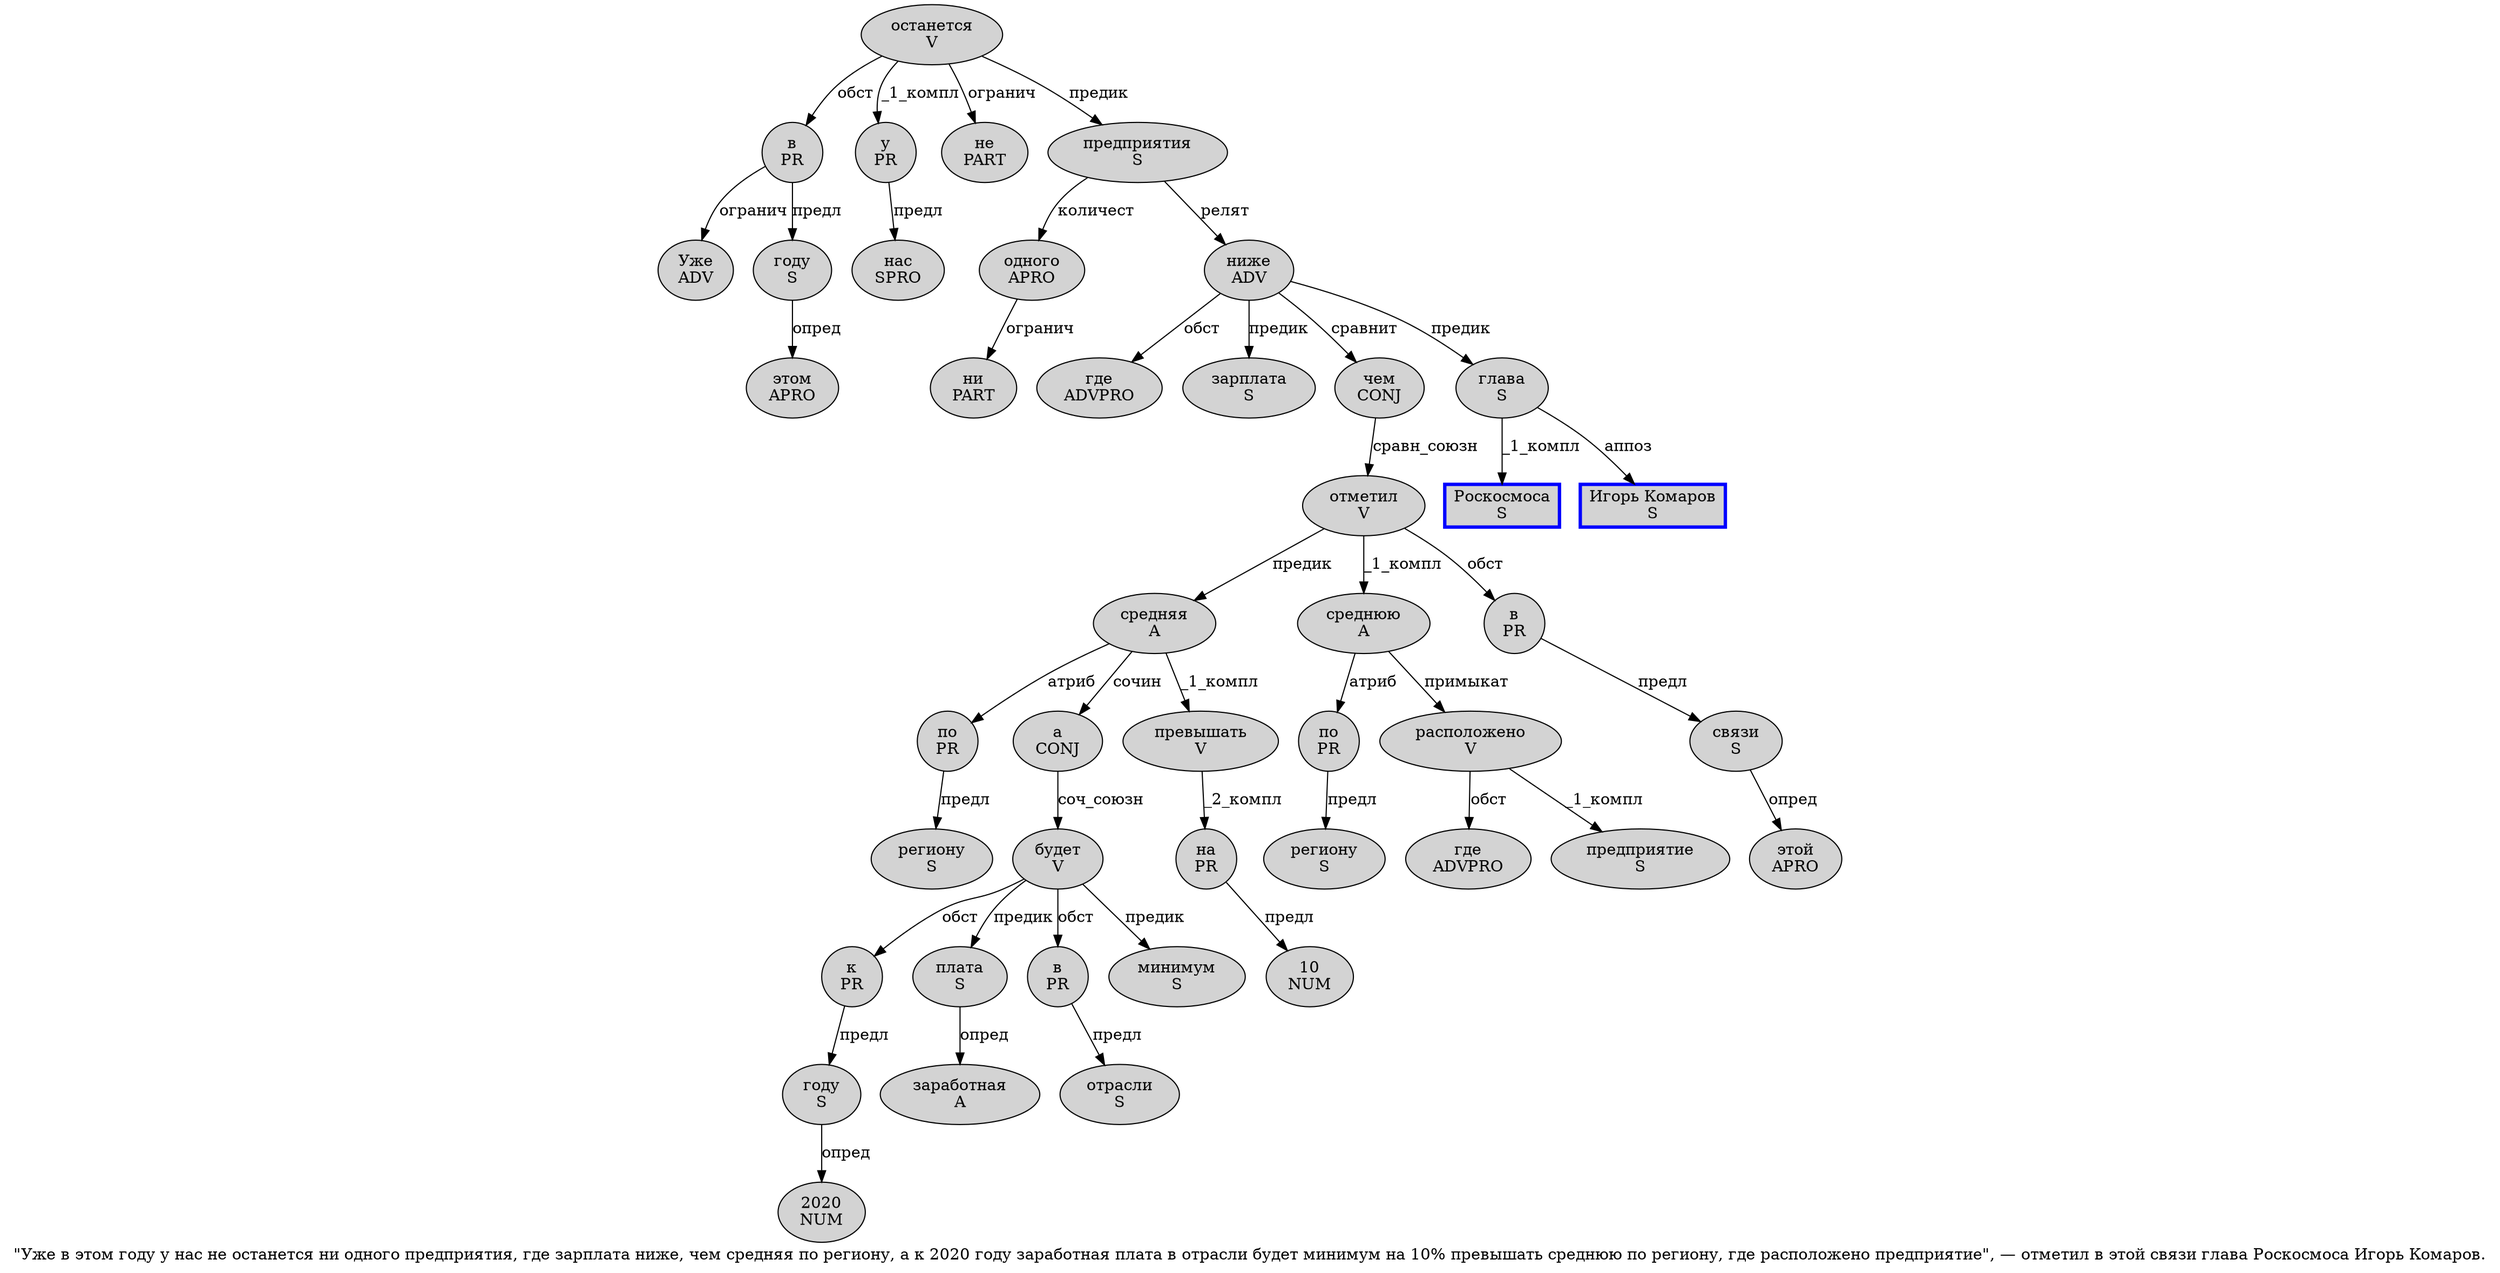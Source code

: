 digraph SENTENCE_400 {
	graph [label="\"Уже в этом году у нас не останется ни одного предприятия, где зарплата ниже, чем средняя по региону, а к 2020 году заработная плата в отрасли будет минимум на 10% превышать среднюю по региону, где расположено предприятие\", — отметил в этой связи глава Роскосмоса Игорь Комаров."]
	node [style=filled]
		1 [label="Уже
ADV" color="" fillcolor=lightgray penwidth=1 shape=ellipse]
		2 [label="в
PR" color="" fillcolor=lightgray penwidth=1 shape=ellipse]
		3 [label="этом
APRO" color="" fillcolor=lightgray penwidth=1 shape=ellipse]
		4 [label="году
S" color="" fillcolor=lightgray penwidth=1 shape=ellipse]
		5 [label="у
PR" color="" fillcolor=lightgray penwidth=1 shape=ellipse]
		6 [label="нас
SPRO" color="" fillcolor=lightgray penwidth=1 shape=ellipse]
		7 [label="не
PART" color="" fillcolor=lightgray penwidth=1 shape=ellipse]
		8 [label="останется
V" color="" fillcolor=lightgray penwidth=1 shape=ellipse]
		9 [label="ни
PART" color="" fillcolor=lightgray penwidth=1 shape=ellipse]
		10 [label="одного
APRO" color="" fillcolor=lightgray penwidth=1 shape=ellipse]
		11 [label="предприятия
S" color="" fillcolor=lightgray penwidth=1 shape=ellipse]
		13 [label="где
ADVPRO" color="" fillcolor=lightgray penwidth=1 shape=ellipse]
		14 [label="зарплата
S" color="" fillcolor=lightgray penwidth=1 shape=ellipse]
		15 [label="ниже
ADV" color="" fillcolor=lightgray penwidth=1 shape=ellipse]
		17 [label="чем
CONJ" color="" fillcolor=lightgray penwidth=1 shape=ellipse]
		18 [label="средняя
A" color="" fillcolor=lightgray penwidth=1 shape=ellipse]
		19 [label="по
PR" color="" fillcolor=lightgray penwidth=1 shape=ellipse]
		20 [label="региону
S" color="" fillcolor=lightgray penwidth=1 shape=ellipse]
		22 [label="а
CONJ" color="" fillcolor=lightgray penwidth=1 shape=ellipse]
		23 [label="к
PR" color="" fillcolor=lightgray penwidth=1 shape=ellipse]
		24 [label="2020
NUM" color="" fillcolor=lightgray penwidth=1 shape=ellipse]
		25 [label="году
S" color="" fillcolor=lightgray penwidth=1 shape=ellipse]
		26 [label="заработная
A" color="" fillcolor=lightgray penwidth=1 shape=ellipse]
		27 [label="плата
S" color="" fillcolor=lightgray penwidth=1 shape=ellipse]
		28 [label="в
PR" color="" fillcolor=lightgray penwidth=1 shape=ellipse]
		29 [label="отрасли
S" color="" fillcolor=lightgray penwidth=1 shape=ellipse]
		30 [label="будет
V" color="" fillcolor=lightgray penwidth=1 shape=ellipse]
		31 [label="минимум
S" color="" fillcolor=lightgray penwidth=1 shape=ellipse]
		32 [label="на
PR" color="" fillcolor=lightgray penwidth=1 shape=ellipse]
		33 [label="10
NUM" color="" fillcolor=lightgray penwidth=1 shape=ellipse]
		35 [label="превышать
V" color="" fillcolor=lightgray penwidth=1 shape=ellipse]
		36 [label="среднюю
A" color="" fillcolor=lightgray penwidth=1 shape=ellipse]
		37 [label="по
PR" color="" fillcolor=lightgray penwidth=1 shape=ellipse]
		38 [label="региону
S" color="" fillcolor=lightgray penwidth=1 shape=ellipse]
		40 [label="где
ADVPRO" color="" fillcolor=lightgray penwidth=1 shape=ellipse]
		41 [label="расположено
V" color="" fillcolor=lightgray penwidth=1 shape=ellipse]
		42 [label="предприятие
S" color="" fillcolor=lightgray penwidth=1 shape=ellipse]
		46 [label="отметил
V" color="" fillcolor=lightgray penwidth=1 shape=ellipse]
		47 [label="в
PR" color="" fillcolor=lightgray penwidth=1 shape=ellipse]
		48 [label="этой
APRO" color="" fillcolor=lightgray penwidth=1 shape=ellipse]
		49 [label="связи
S" color="" fillcolor=lightgray penwidth=1 shape=ellipse]
		50 [label="глава
S" color="" fillcolor=lightgray penwidth=1 shape=ellipse]
		51 [label="Роскосмоса
S" color=blue fillcolor=lightgray penwidth=3 shape=box]
		52 [label="Игорь Комаров
S" color=blue fillcolor=lightgray penwidth=3 shape=box]
			17 -> 46 [label="сравн_союзн"]
			32 -> 33 [label="предл"]
			15 -> 13 [label="обст"]
			15 -> 14 [label="предик"]
			15 -> 17 [label="сравнит"]
			15 -> 50 [label="предик"]
			2 -> 1 [label="огранич"]
			2 -> 4 [label="предл"]
			46 -> 18 [label="предик"]
			46 -> 36 [label="_1_компл"]
			46 -> 47 [label="обст"]
			8 -> 2 [label="обст"]
			8 -> 5 [label="_1_компл"]
			8 -> 7 [label="огранич"]
			8 -> 11 [label="предик"]
			50 -> 51 [label="_1_компл"]
			50 -> 52 [label="аппоз"]
			30 -> 23 [label="обст"]
			30 -> 27 [label="предик"]
			30 -> 28 [label="обст"]
			30 -> 31 [label="предик"]
			22 -> 30 [label="соч_союзн"]
			4 -> 3 [label="опред"]
			27 -> 26 [label="опред"]
			19 -> 20 [label="предл"]
			10 -> 9 [label="огранич"]
			28 -> 29 [label="предл"]
			47 -> 49 [label="предл"]
			41 -> 40 [label="обст"]
			41 -> 42 [label="_1_компл"]
			36 -> 37 [label="атриб"]
			36 -> 41 [label="примыкат"]
			35 -> 32 [label="_2_компл"]
			23 -> 25 [label="предл"]
			49 -> 48 [label="опред"]
			37 -> 38 [label="предл"]
			5 -> 6 [label="предл"]
			25 -> 24 [label="опред"]
			11 -> 10 [label="количест"]
			11 -> 15 [label="релят"]
			18 -> 19 [label="атриб"]
			18 -> 22 [label="сочин"]
			18 -> 35 [label="_1_компл"]
}